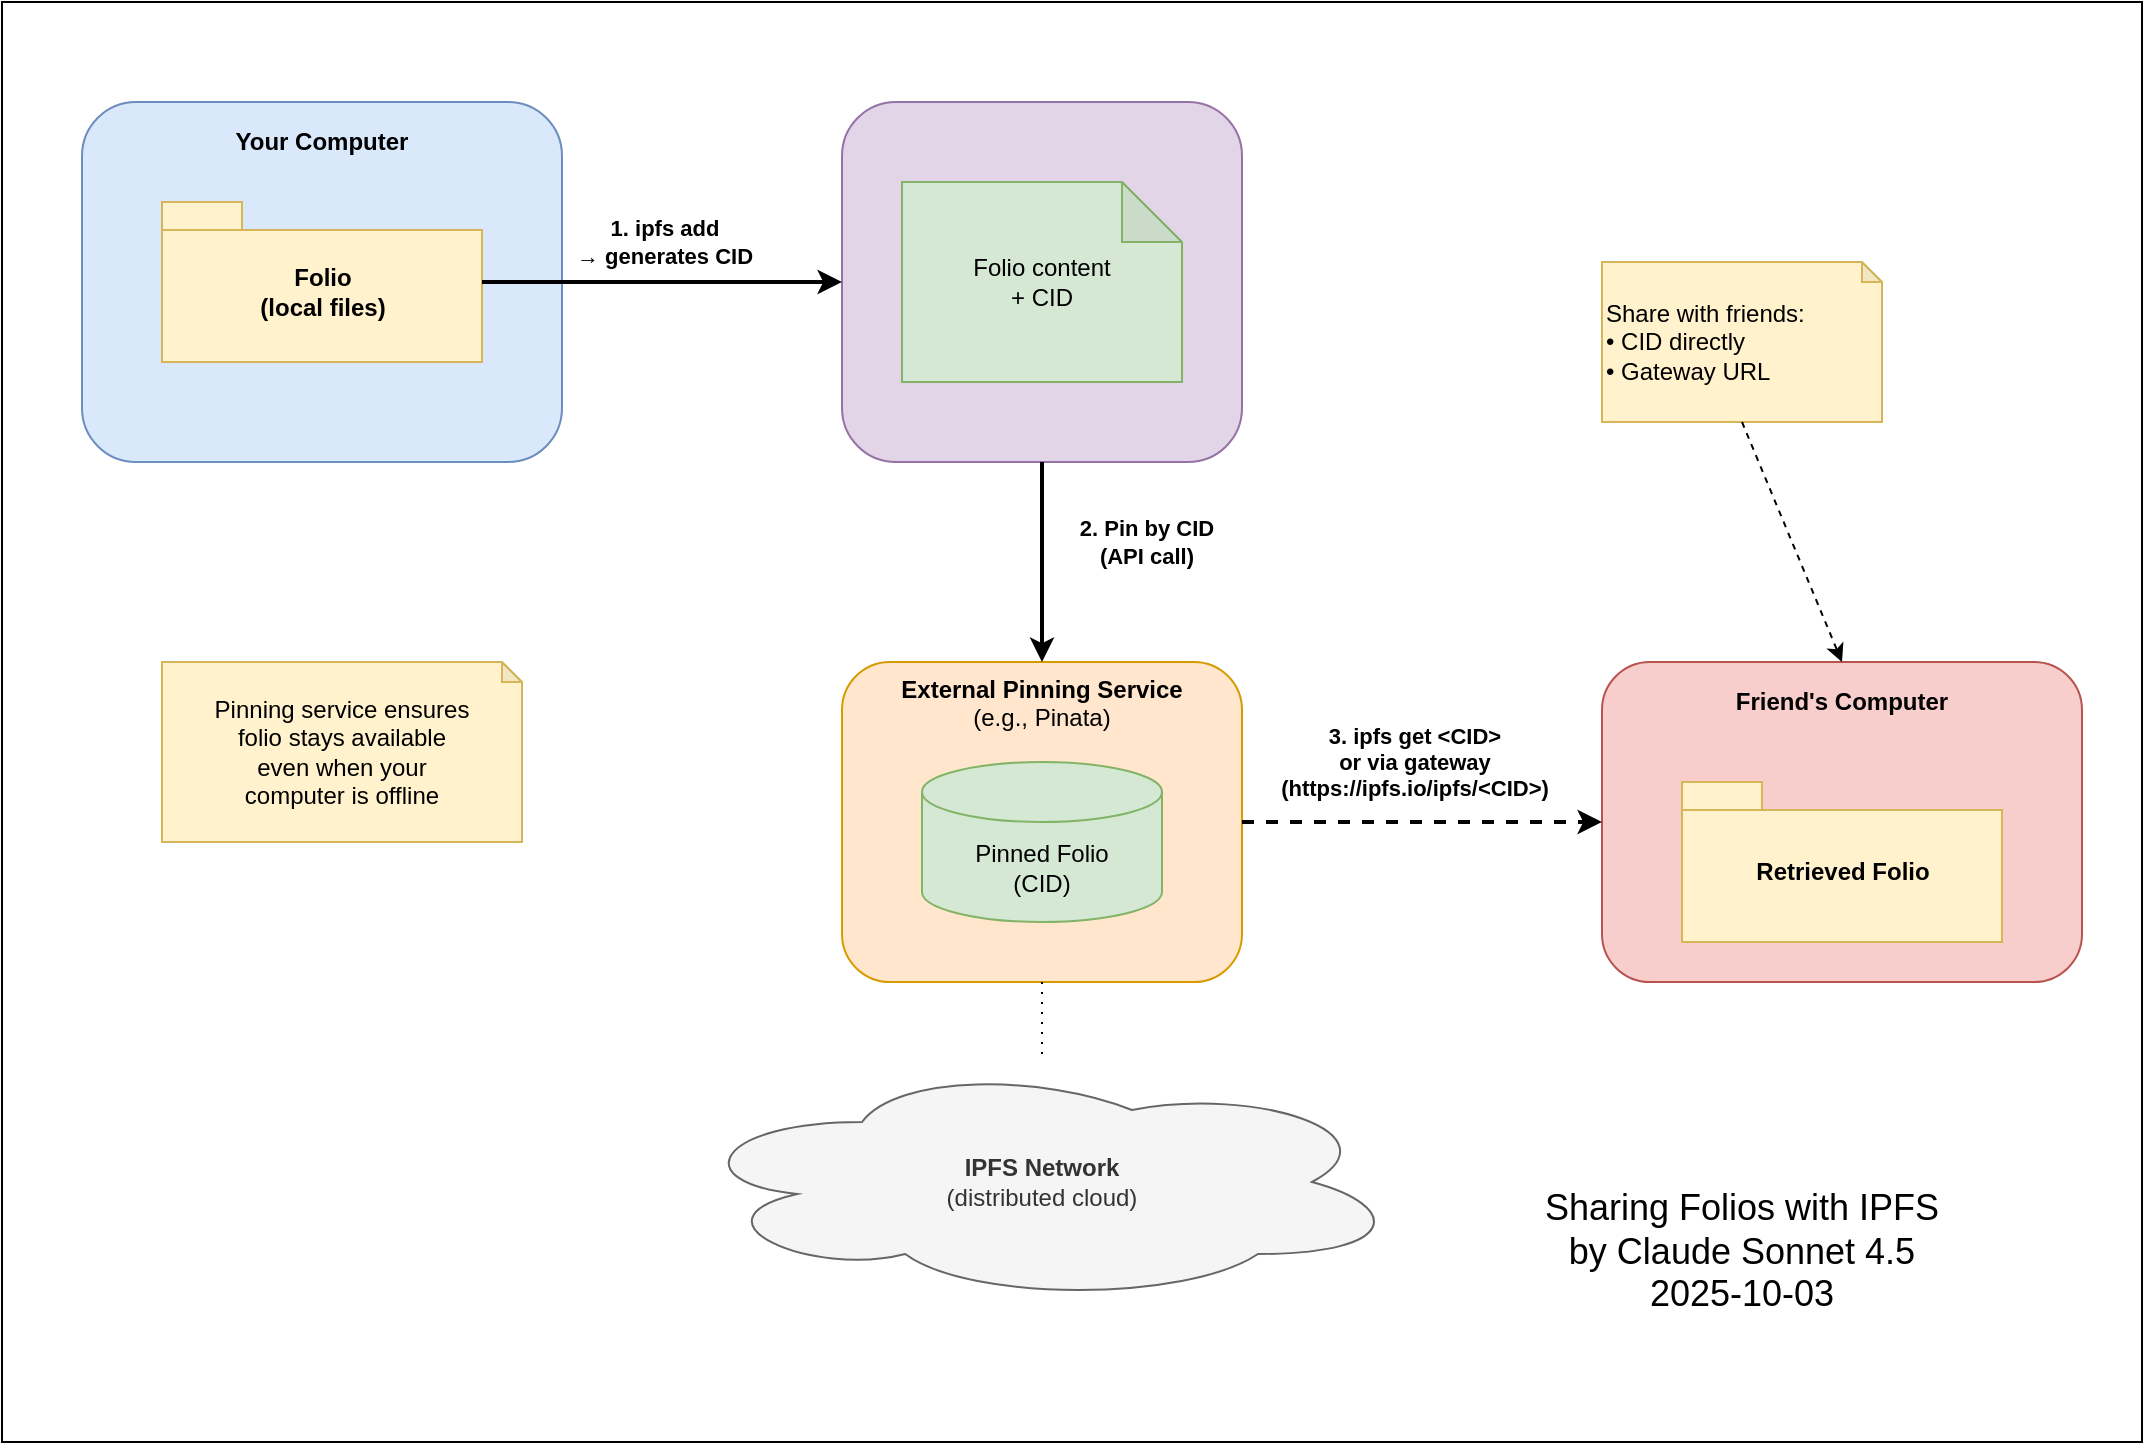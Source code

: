 <mxfile version="28.2.5">
  <diagram name="SnapStack Flow" id="0">
    <mxGraphModel dx="1516" dy="1026" grid="1" gridSize="10" guides="1" tooltips="1" connect="1" arrows="1" fold="1" page="1" pageScale="1" pageWidth="1169" pageHeight="827" math="0" shadow="0">
      <root>
        <mxCell id="0" />
        <mxCell id="1" parent="0" />
        <mxCell id="h7oesjYvIZunrbRQh8Wv-24" value="" style="rounded=0;whiteSpace=wrap;html=1;" vertex="1" parent="1">
          <mxGeometry x="40" y="70" width="1070" height="720" as="geometry" />
        </mxCell>
        <mxCell id="2" value="" style="rounded=1;whiteSpace=wrap;html=1;fillColor=#dae8fc;strokeColor=#6c8ebf;verticalAlign=top;" parent="1" vertex="1">
          <mxGeometry x="80" y="120" width="240" height="180" as="geometry" />
        </mxCell>
        <mxCell id="3" value="&lt;b&gt;Your Computer&lt;/b&gt;" style="text;html=1;align=center;verticalAlign=middle;whiteSpace=wrap;rounded=0;" parent="1" vertex="1">
          <mxGeometry x="80" y="125" width="240" height="30" as="geometry" />
        </mxCell>
        <mxCell id="4" value="Folio&lt;br&gt;(local files)" style="shape=folder;fontStyle=1;spacingTop=10;tabWidth=40;tabHeight=14;tabPosition=left;html=1;fillColor=#fff2cc;strokeColor=#d6b656;" parent="1" vertex="1">
          <mxGeometry x="120" y="170" width="160" height="80" as="geometry" />
        </mxCell>
        <mxCell id="5" value="Local IPFS Node&lt;br&gt;(daemon running)" style="rounded=1;whiteSpace=wrap;html=1;fillColor=#e1d5e7;strokeColor=#9673a6;" parent="1" vertex="1">
          <mxGeometry x="460" y="120" width="200" height="180" as="geometry" />
        </mxCell>
        <mxCell id="6" value="" style="endArrow=classic;html=1;rounded=0;exitX=1;exitY=0.5;exitDx=0;exitDy=0;entryX=0;entryY=0.5;entryDx=0;entryDy=0;strokeWidth=2;" parent="1" source="4" target="5" edge="1">
          <mxGeometry width="50" height="50" relative="1" as="geometry">
            <mxPoint x="400" y="400" as="sourcePoint" />
            <mxPoint x="450" y="350" as="targetPoint" />
          </mxGeometry>
        </mxCell>
        <mxCell id="7" value="1. ipfs add&lt;br&gt;→ generates CID" style="edgeLabel;html=1;align=center;verticalAlign=middle;resizable=0;points=[];fontStyle=1" parent="6" vertex="1" connectable="0">
          <mxGeometry x="-0.1" y="2" relative="1" as="geometry">
            <mxPoint x="10" y="-18" as="offset" />
          </mxGeometry>
        </mxCell>
        <mxCell id="8" value="Folio content&lt;br&gt;+ CID" style="shape=note;whiteSpace=wrap;html=1;backgroundOutline=1;darkOpacity=0.05;fillColor=#d5e8d4;strokeColor=#82b366;" parent="1" vertex="1">
          <mxGeometry x="490" y="160" width="140" height="100" as="geometry" />
        </mxCell>
        <mxCell id="9" value="&lt;b&gt;External Pinning Service&lt;/b&gt;&lt;br&gt;(e.g., Pinata)" style="rounded=1;whiteSpace=wrap;html=1;fillColor=#ffe6cc;strokeColor=#d79b00;verticalAlign=top;" parent="1" vertex="1">
          <mxGeometry x="460" y="400" width="200" height="160" as="geometry" />
        </mxCell>
        <mxCell id="10" value="" style="endArrow=classic;html=1;rounded=0;exitX=0.5;exitY=1;exitDx=0;exitDy=0;entryX=0.5;entryY=0;entryDx=0;entryDy=0;strokeWidth=2;" parent="1" source="5" target="9" edge="1">
          <mxGeometry width="50" height="50" relative="1" as="geometry">
            <mxPoint x="400" y="400" as="sourcePoint" />
            <mxPoint x="450" y="350" as="targetPoint" />
          </mxGeometry>
        </mxCell>
        <mxCell id="11" value="2. Pin by CID&lt;br&gt;(API call)" style="edgeLabel;html=1;align=center;verticalAlign=middle;resizable=0;points=[];fontStyle=1" parent="10" vertex="1" connectable="0">
          <mxGeometry x="-0.1" y="2" relative="1" as="geometry">
            <mxPoint x="50" y="-5" as="offset" />
          </mxGeometry>
        </mxCell>
        <mxCell id="12" value="Pinned Folio&lt;br&gt;(CID)" style="shape=cylinder3;whiteSpace=wrap;html=1;boundedLbl=1;backgroundOutline=1;size=15;fillColor=#d5e8d4;strokeColor=#82b366;" parent="1" vertex="1">
          <mxGeometry x="500" y="450" width="120" height="80" as="geometry" />
        </mxCell>
        <mxCell id="13" value="" style="rounded=1;whiteSpace=wrap;html=1;fillColor=#f8cecc;strokeColor=#b85450;verticalAlign=top;" parent="1" vertex="1">
          <mxGeometry x="840" y="400" width="240" height="160" as="geometry" />
        </mxCell>
        <mxCell id="14" value="&lt;b&gt;Friend&#39;s Computer&lt;/b&gt;" style="text;html=1;align=center;verticalAlign=middle;whiteSpace=wrap;rounded=0;" parent="1" vertex="1">
          <mxGeometry x="840" y="405" width="240" height="30" as="geometry" />
        </mxCell>
        <mxCell id="15" value="Retrieved Folio" style="shape=folder;fontStyle=1;spacingTop=10;tabWidth=40;tabHeight=14;tabPosition=left;html=1;fillColor=#fff2cc;strokeColor=#d6b656;" parent="1" vertex="1">
          <mxGeometry x="880" y="460" width="160" height="80" as="geometry" />
        </mxCell>
        <mxCell id="16" value="" style="endArrow=classic;html=1;rounded=0;exitX=1;exitY=0.5;exitDx=0;exitDy=0;entryX=0;entryY=0.5;entryDx=0;entryDy=0;strokeWidth=2;dashed=1;" parent="1" source="9" target="13" edge="1">
          <mxGeometry width="50" height="50" relative="1" as="geometry">
            <mxPoint x="400" y="400" as="sourcePoint" />
            <mxPoint x="450" y="350" as="targetPoint" />
          </mxGeometry>
        </mxCell>
        <mxCell id="17" value="3. ipfs get &amp;lt;CID&amp;gt;&lt;br&gt;or via gateway&lt;br&gt;(https://ipfs.io/ipfs/&amp;lt;CID&amp;gt;)" style="edgeLabel;html=1;align=center;verticalAlign=middle;resizable=0;points=[];fontStyle=1" parent="16" vertex="1" connectable="0">
          <mxGeometry x="-0.1" y="2" relative="1" as="geometry">
            <mxPoint x="5" y="-28" as="offset" />
          </mxGeometry>
        </mxCell>
        <mxCell id="18" value="&lt;b&gt;IPFS Network&lt;/b&gt;&lt;br&gt;(distributed cloud)" style="ellipse;shape=cloud;whiteSpace=wrap;html=1;fillColor=#f5f5f5;strokeColor=#666666;fontColor=#333333;" parent="1" vertex="1">
          <mxGeometry x="380" y="600" width="360" height="120" as="geometry" />
        </mxCell>
        <mxCell id="19" value="" style="endArrow=none;html=1;rounded=0;exitX=0.5;exitY=1;exitDx=0;exitDy=0;entryX=0.5;entryY=0;entryDx=0;entryDy=0;strokeWidth=1;dashed=1;dashPattern=1 4;" parent="1" source="9" target="18" edge="1">
          <mxGeometry width="50" height="50" relative="1" as="geometry">
            <mxPoint x="400" y="500" as="sourcePoint" />
            <mxPoint x="450" y="450" as="targetPoint" />
          </mxGeometry>
        </mxCell>
        <mxCell id="20" value="Pinning service ensures&lt;br&gt;folio stays available&lt;br&gt;even when your&lt;br&gt;computer is offline" style="shape=note;whiteSpace=wrap;html=1;backgroundOutline=1;darkOpacity=0.05;fillColor=#fff2cc;strokeColor=#d6b656;size=10;" parent="1" vertex="1">
          <mxGeometry x="120" y="400" width="180" height="90" as="geometry" />
        </mxCell>
        <mxCell id="21" value="Share with friends:&lt;br&gt;• CID directly&lt;br&gt;• Gateway URL" style="shape=note;whiteSpace=wrap;html=1;backgroundOutline=1;darkOpacity=0.05;fillColor=#fff2cc;strokeColor=#d6b656;size=10;align=left;" parent="1" vertex="1">
          <mxGeometry x="840" y="200" width="140" height="80" as="geometry" />
        </mxCell>
        <mxCell id="22" value="" style="endArrow=classic;html=1;rounded=0;exitX=0.5;exitY=1;exitDx=0;exitDy=0;exitPerimeter=0;entryX=0.5;entryY=0;entryDx=0;entryDy=0;strokeWidth=1;dashed=1;" parent="1" source="21" target="13" edge="1">
          <mxGeometry width="50" height="50" relative="1" as="geometry">
            <mxPoint x="800" y="350" as="sourcePoint" />
            <mxPoint x="850" y="300" as="targetPoint" />
          </mxGeometry>
        </mxCell>
        <mxCell id="h7oesjYvIZunrbRQh8Wv-25" value="&lt;font&gt;Sharing Folios with IPFS&lt;br&gt;by Claude Sonnet 4.5&lt;/font&gt;&lt;div&gt;&lt;font&gt;2025-10-03&lt;/font&gt;&lt;/div&gt;" style="text;html=1;align=center;verticalAlign=middle;whiteSpace=wrap;rounded=0;fontSize=18;" vertex="1" parent="1">
          <mxGeometry x="770" y="650" width="280" height="90" as="geometry" />
        </mxCell>
      </root>
    </mxGraphModel>
  </diagram>
</mxfile>
